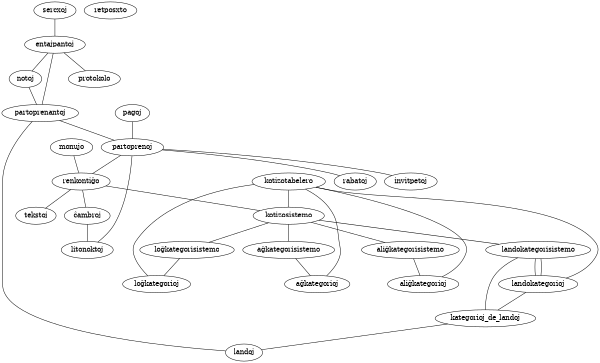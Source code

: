 
/*
 * datumbaz-strukturo por la nova kotizosistemo
 */

graph G {

size = "4,4";

subgraph Kotizosistemo {
kotizosistemo -- landokategorisistemo -- landokategorioj --  kategorioj_de_landoj;
     kategorioj_de_landoj -- landokategorisistemo -- landokategorioj;


kotizosistemo -- aliĝkategorisistemo -- aliĝkategorioj;
kotizosistemo -- aĝkategorisistemo -- aĝkategorioj;
kotizosistemo -- loĝkategorisistemo -- loĝkategorioj;

kotizotabelero -- kotizosistemo;
kotizotabelero -- aliĝkategorioj;
kotizotabelero -- aĝkategorioj;
kotizotabelero -- loĝkategorioj;
kotizotabelero -- landokategorioj;

}

renkontiĝo -- kotizosistemo;
kategorioj_de_landoj -- landoj



// kaj jen la gxisnunaj tabeloj */


subgraph ISDatumbazo {
   monujo -- renkontiĝo -- tekstoj;
   renkontiĝo -- ĉambroj -- litonoktoj -- partoprenoj;

partoprenantoj -- partoprenoj -- renkontiĝo;
pagoj -- partoprenoj -- rabatoj;

entajpantoj -- partoprenantoj -- landoj;
entajpantoj -- notoj -- partoprenantoj;

partoprenoj -- invitpetoj;

sercxoj -- entajpantoj -- protokolo;

retposxto;
}


}